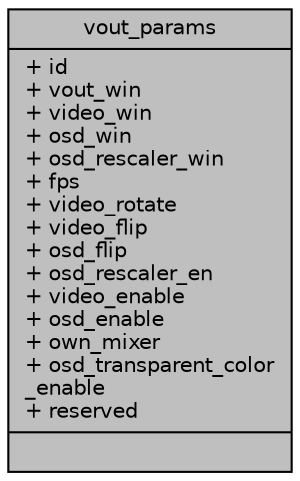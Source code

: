 digraph "vout_params"
{
 // INTERACTIVE_SVG=YES
 // LATEX_PDF_SIZE
  bgcolor="transparent";
  edge [fontname="Helvetica",fontsize="10",labelfontname="Helvetica",labelfontsize="10"];
  node [fontname="Helvetica",fontsize="10",shape=record];
  Node1 [label="{vout_params\n|+ id\l+ vout_win\l+ video_win\l+ osd_win\l+ osd_rescaler_win\l+ fps\l+ video_rotate\l+ video_flip\l+ osd_flip\l+ osd_rescaler_en\l+ video_enable\l+ osd_enable\l+ own_mixer\l+ osd_transparent_color\l_enable\l+ reserved\l|}",height=0.2,width=0.4,color="black", fillcolor="grey75", style="filled", fontcolor="black",tooltip=" "];
}
